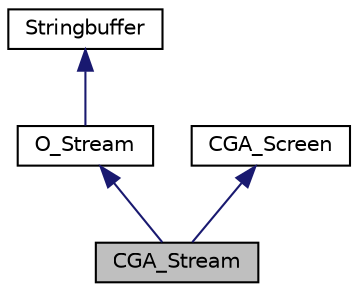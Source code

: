 digraph "CGA_Stream"
{
  bgcolor="transparent";
  edge [fontname="Helvetica",fontsize="10",labelfontname="Helvetica",labelfontsize="10"];
  node [fontname="Helvetica",fontsize="10",shape=record];
  Node1 [label="CGA_Stream",height=0.2,width=0.4,color="black", fillcolor="grey75", style="filled", fontcolor="black"];
  Node2 -> Node1 [dir="back",color="midnightblue",fontsize="10",style="solid",fontname="Helvetica"];
  Node2 [label="O_Stream",height=0.2,width=0.4,color="black",URL="$classO__Stream.html",tooltip="Manipulation class providing formatted output support. "];
  Node3 -> Node2 [dir="back",color="midnightblue",fontsize="10",style="solid",fontname="Helvetica"];
  Node3 [label="Stringbuffer",height=0.2,width=0.4,color="black",URL="$classStringbuffer.html",tooltip="Puffer für die Textausgabe. "];
  Node4 -> Node1 [dir="back",color="midnightblue",fontsize="10",style="solid",fontname="Helvetica"];
  Node4 [label="CGA_Screen",height=0.2,width=0.4,color="black",URL="$classCGA__Screen.html",tooltip="CGA-Dispaly driver. "];
}
